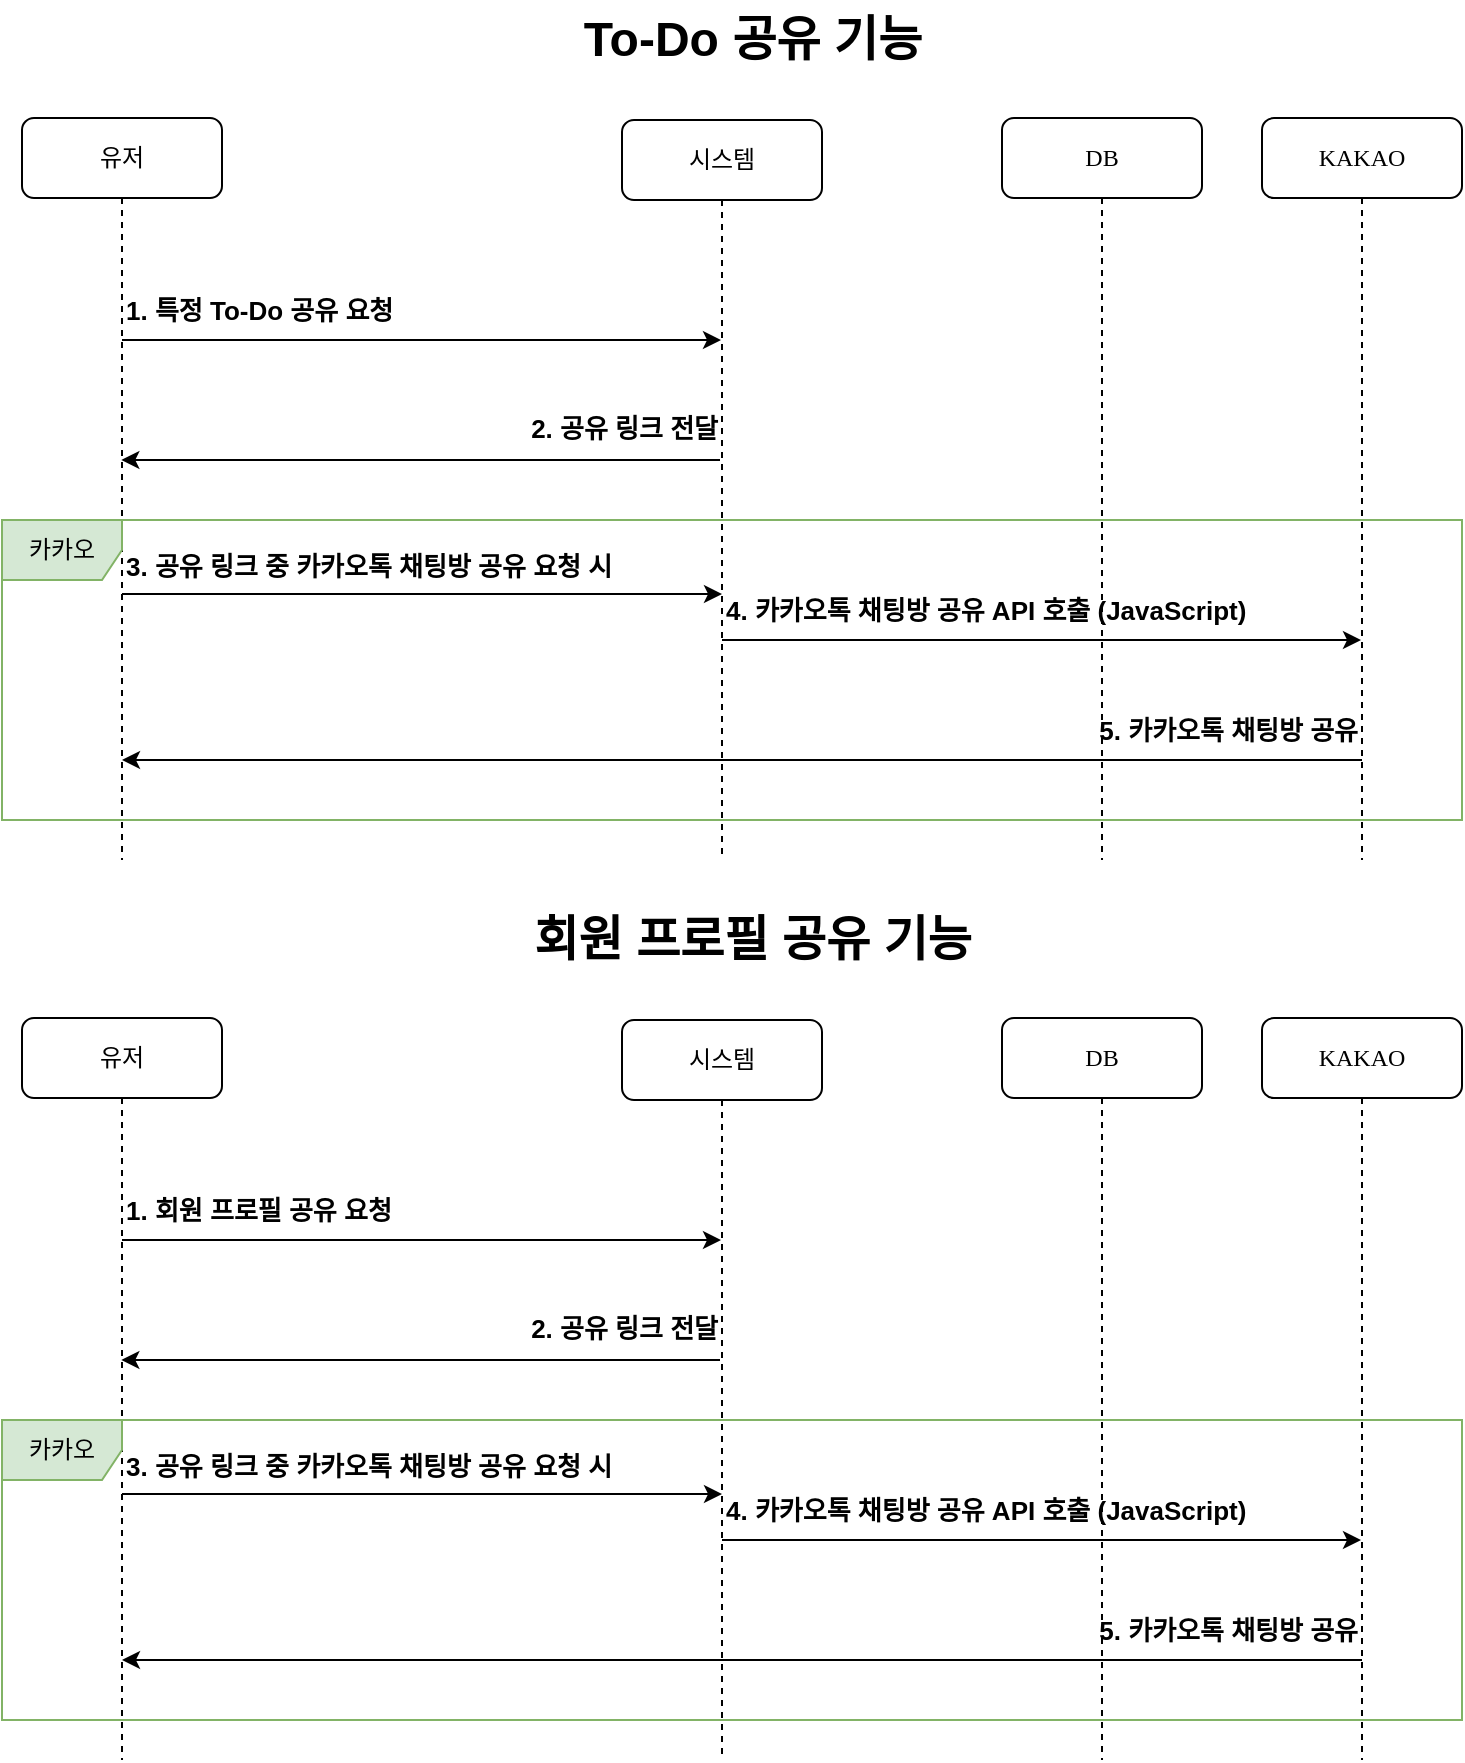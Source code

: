 <mxfile version="20.8.5" type="github">
  <diagram name="페이지-1" id="haRRuPQRFmIkM6pqHxqU">
    <mxGraphModel dx="1194" dy="798" grid="1" gridSize="10" guides="1" tooltips="1" connect="1" arrows="1" fold="1" page="1" pageScale="1" pageWidth="827" pageHeight="1169" math="0" shadow="0">
      <root>
        <mxCell id="0" />
        <mxCell id="1" parent="0" />
        <mxCell id="NF6D4BPZhElnnvevkt6z-1" value="To-Do 공유 기능" style="text;strokeColor=none;fillColor=none;html=1;fontSize=24;fontStyle=1;verticalAlign=middle;align=center;" parent="1" vertex="1">
          <mxGeometry x="374" y="50" width="100" height="40" as="geometry" />
        </mxCell>
        <mxCell id="NF6D4BPZhElnnvevkt6z-2" value="시스템" style="shape=umlLifeline;perimeter=lifelinePerimeter;whiteSpace=wrap;html=1;container=1;collapsible=0;recursiveResize=0;outlineConnect=0;rounded=1;shadow=0;comic=0;labelBackgroundColor=none;strokeWidth=1;fontFamily=Verdana;fontSize=12;align=center;" parent="1" vertex="1">
          <mxGeometry x="359" y="110" width="100" height="370" as="geometry" />
        </mxCell>
        <mxCell id="NF6D4BPZhElnnvevkt6z-22" value="" style="endArrow=classic;html=1;rounded=0;" parent="NF6D4BPZhElnnvevkt6z-2" edge="1">
          <mxGeometry width="50" height="50" relative="1" as="geometry">
            <mxPoint x="49" y="170" as="sourcePoint" />
            <mxPoint x="-250.333" y="170.0" as="targetPoint" />
          </mxGeometry>
        </mxCell>
        <mxCell id="NF6D4BPZhElnnvevkt6z-4" value="DB" style="shape=umlLifeline;perimeter=lifelinePerimeter;whiteSpace=wrap;html=1;container=1;collapsible=0;recursiveResize=0;outlineConnect=0;rounded=1;shadow=0;comic=0;labelBackgroundColor=none;strokeWidth=1;fontFamily=Verdana;fontSize=12;align=center;" parent="1" vertex="1">
          <mxGeometry x="549" y="109" width="100" height="371" as="geometry" />
        </mxCell>
        <mxCell id="NF6D4BPZhElnnvevkt6z-7" value="유저" style="shape=umlLifeline;perimeter=lifelinePerimeter;whiteSpace=wrap;html=1;container=1;collapsible=0;recursiveResize=0;outlineConnect=0;rounded=1;shadow=0;comic=0;labelBackgroundColor=none;strokeWidth=1;fontFamily=Verdana;fontSize=12;align=center;" parent="1" vertex="1">
          <mxGeometry x="59" y="109" width="100" height="371" as="geometry" />
        </mxCell>
        <mxCell id="NF6D4BPZhElnnvevkt6z-15" value="" style="endArrow=classic;html=1;rounded=0;" parent="NF6D4BPZhElnnvevkt6z-7" target="NF6D4BPZhElnnvevkt6z-2" edge="1">
          <mxGeometry width="50" height="50" relative="1" as="geometry">
            <mxPoint x="50" y="111" as="sourcePoint" />
            <mxPoint x="90" y="111" as="targetPoint" />
          </mxGeometry>
        </mxCell>
        <mxCell id="NF6D4BPZhElnnvevkt6z-14" value="KAKAO" style="shape=umlLifeline;perimeter=lifelinePerimeter;whiteSpace=wrap;html=1;container=1;collapsible=0;recursiveResize=0;outlineConnect=0;rounded=1;shadow=0;comic=0;labelBackgroundColor=none;strokeWidth=1;fontFamily=Verdana;fontSize=12;align=center;" parent="1" vertex="1">
          <mxGeometry x="679" y="109" width="100" height="371" as="geometry" />
        </mxCell>
        <mxCell id="NF6D4BPZhElnnvevkt6z-29" value="" style="endArrow=classic;html=1;rounded=0;" parent="NF6D4BPZhElnnvevkt6z-14" target="NF6D4BPZhElnnvevkt6z-7" edge="1">
          <mxGeometry width="50" height="50" relative="1" as="geometry">
            <mxPoint x="50" y="321" as="sourcePoint" />
            <mxPoint x="-50" y="321" as="targetPoint" />
          </mxGeometry>
        </mxCell>
        <mxCell id="NF6D4BPZhElnnvevkt6z-30" value="5. 카카오톡 채팅방 공유" style="text;html=1;strokeColor=none;fillColor=none;align=right;verticalAlign=middle;whiteSpace=wrap;rounded=0;fontSize=13;fontStyle=1" parent="NF6D4BPZhElnnvevkt6z-14" vertex="1">
          <mxGeometry x="-190" y="291" width="240" height="30" as="geometry" />
        </mxCell>
        <mxCell id="NF6D4BPZhElnnvevkt6z-16" value="1. 특정 To-Do 공유 요청" style="text;html=1;strokeColor=none;fillColor=none;align=left;verticalAlign=middle;whiteSpace=wrap;rounded=0;fontSize=13;fontStyle=1" parent="1" vertex="1">
          <mxGeometry x="109" y="190" width="150" height="30" as="geometry" />
        </mxCell>
        <mxCell id="NF6D4BPZhElnnvevkt6z-23" value="2. 공유 링크 전달" style="text;html=1;strokeColor=none;fillColor=none;align=right;verticalAlign=middle;whiteSpace=wrap;rounded=0;fontSize=13;fontStyle=1" parent="1" vertex="1">
          <mxGeometry x="169" y="249" width="240" height="30" as="geometry" />
        </mxCell>
        <mxCell id="NF6D4BPZhElnnvevkt6z-24" value="" style="endArrow=classic;html=1;rounded=0;" parent="1" edge="1">
          <mxGeometry width="50" height="50" relative="1" as="geometry">
            <mxPoint x="109" y="347" as="sourcePoint" />
            <mxPoint x="409" y="347" as="targetPoint" />
          </mxGeometry>
        </mxCell>
        <mxCell id="NF6D4BPZhElnnvevkt6z-25" value="3. 공유 링크 중 카카오톡 채팅방 공유 요청 시" style="text;html=1;strokeColor=none;fillColor=none;align=left;verticalAlign=middle;whiteSpace=wrap;rounded=0;fontSize=13;fontStyle=1" parent="1" vertex="1">
          <mxGeometry x="109" y="318" width="270" height="30" as="geometry" />
        </mxCell>
        <mxCell id="NF6D4BPZhElnnvevkt6z-26" value="" style="endArrow=classic;html=1;rounded=0;" parent="1" target="NF6D4BPZhElnnvevkt6z-14" edge="1">
          <mxGeometry width="50" height="50" relative="1" as="geometry">
            <mxPoint x="409" y="370" as="sourcePoint" />
            <mxPoint x="509" y="370" as="targetPoint" />
          </mxGeometry>
        </mxCell>
        <mxCell id="NF6D4BPZhElnnvevkt6z-28" value="4. 카카오톡 채팅방 공유 API 호출 (JavaScript)" style="text;html=1;strokeColor=none;fillColor=none;align=left;verticalAlign=middle;whiteSpace=wrap;rounded=0;fontSize=13;fontStyle=1" parent="1" vertex="1">
          <mxGeometry x="409" y="340" width="290" height="30" as="geometry" />
        </mxCell>
        <mxCell id="NF6D4BPZhElnnvevkt6z-31" value="카카오" style="shape=umlFrame;whiteSpace=wrap;html=1;pointerEvents=0;fillColor=#d5e8d4;strokeColor=#82b366;" parent="1" vertex="1">
          <mxGeometry x="49" y="310" width="730" height="150" as="geometry" />
        </mxCell>
        <mxCell id="NF6D4BPZhElnnvevkt6z-32" value="회원 프로필 공유 기능" style="text;strokeColor=none;fillColor=none;html=1;fontSize=24;fontStyle=1;verticalAlign=middle;align=center;" parent="1" vertex="1">
          <mxGeometry x="374" y="500" width="100" height="40" as="geometry" />
        </mxCell>
        <mxCell id="NF6D4BPZhElnnvevkt6z-33" value="시스템" style="shape=umlLifeline;perimeter=lifelinePerimeter;whiteSpace=wrap;html=1;container=1;collapsible=0;recursiveResize=0;outlineConnect=0;rounded=1;shadow=0;comic=0;labelBackgroundColor=none;strokeWidth=1;fontFamily=Verdana;fontSize=12;align=center;" parent="1" vertex="1">
          <mxGeometry x="359" y="560" width="100" height="370" as="geometry" />
        </mxCell>
        <mxCell id="NF6D4BPZhElnnvevkt6z-34" value="" style="endArrow=classic;html=1;rounded=0;" parent="NF6D4BPZhElnnvevkt6z-33" edge="1">
          <mxGeometry width="50" height="50" relative="1" as="geometry">
            <mxPoint x="49" y="170" as="sourcePoint" />
            <mxPoint x="-250.333" y="170.0" as="targetPoint" />
          </mxGeometry>
        </mxCell>
        <mxCell id="NF6D4BPZhElnnvevkt6z-35" value="DB" style="shape=umlLifeline;perimeter=lifelinePerimeter;whiteSpace=wrap;html=1;container=1;collapsible=0;recursiveResize=0;outlineConnect=0;rounded=1;shadow=0;comic=0;labelBackgroundColor=none;strokeWidth=1;fontFamily=Verdana;fontSize=12;align=center;" parent="1" vertex="1">
          <mxGeometry x="549" y="559" width="100" height="371" as="geometry" />
        </mxCell>
        <mxCell id="NF6D4BPZhElnnvevkt6z-36" value="유저" style="shape=umlLifeline;perimeter=lifelinePerimeter;whiteSpace=wrap;html=1;container=1;collapsible=0;recursiveResize=0;outlineConnect=0;rounded=1;shadow=0;comic=0;labelBackgroundColor=none;strokeWidth=1;fontFamily=Verdana;fontSize=12;align=center;" parent="1" vertex="1">
          <mxGeometry x="59" y="559" width="100" height="371" as="geometry" />
        </mxCell>
        <mxCell id="NF6D4BPZhElnnvevkt6z-37" value="" style="endArrow=classic;html=1;rounded=0;" parent="NF6D4BPZhElnnvevkt6z-36" target="NF6D4BPZhElnnvevkt6z-33" edge="1">
          <mxGeometry width="50" height="50" relative="1" as="geometry">
            <mxPoint x="50" y="111" as="sourcePoint" />
            <mxPoint x="90" y="111" as="targetPoint" />
          </mxGeometry>
        </mxCell>
        <mxCell id="NF6D4BPZhElnnvevkt6z-38" value="KAKAO" style="shape=umlLifeline;perimeter=lifelinePerimeter;whiteSpace=wrap;html=1;container=1;collapsible=0;recursiveResize=0;outlineConnect=0;rounded=1;shadow=0;comic=0;labelBackgroundColor=none;strokeWidth=1;fontFamily=Verdana;fontSize=12;align=center;" parent="1" vertex="1">
          <mxGeometry x="679" y="559" width="100" height="371" as="geometry" />
        </mxCell>
        <mxCell id="NF6D4BPZhElnnvevkt6z-39" value="" style="endArrow=classic;html=1;rounded=0;" parent="NF6D4BPZhElnnvevkt6z-38" target="NF6D4BPZhElnnvevkt6z-36" edge="1">
          <mxGeometry width="50" height="50" relative="1" as="geometry">
            <mxPoint x="50" y="321" as="sourcePoint" />
            <mxPoint x="-50" y="321" as="targetPoint" />
          </mxGeometry>
        </mxCell>
        <mxCell id="NF6D4BPZhElnnvevkt6z-40" value="5. 카카오톡 채팅방 공유" style="text;html=1;strokeColor=none;fillColor=none;align=right;verticalAlign=middle;whiteSpace=wrap;rounded=0;fontSize=13;fontStyle=1" parent="NF6D4BPZhElnnvevkt6z-38" vertex="1">
          <mxGeometry x="-190" y="291" width="240" height="30" as="geometry" />
        </mxCell>
        <mxCell id="NF6D4BPZhElnnvevkt6z-41" value="1. 회원 프로필 공유 요청" style="text;html=1;strokeColor=none;fillColor=none;align=left;verticalAlign=middle;whiteSpace=wrap;rounded=0;fontSize=13;fontStyle=1" parent="1" vertex="1">
          <mxGeometry x="109" y="640" width="150" height="30" as="geometry" />
        </mxCell>
        <mxCell id="NF6D4BPZhElnnvevkt6z-42" value="2. 공유 링크 전달" style="text;html=1;strokeColor=none;fillColor=none;align=right;verticalAlign=middle;whiteSpace=wrap;rounded=0;fontSize=13;fontStyle=1" parent="1" vertex="1">
          <mxGeometry x="169" y="699" width="240" height="30" as="geometry" />
        </mxCell>
        <mxCell id="NF6D4BPZhElnnvevkt6z-43" value="" style="endArrow=classic;html=1;rounded=0;" parent="1" edge="1">
          <mxGeometry width="50" height="50" relative="1" as="geometry">
            <mxPoint x="109" y="797" as="sourcePoint" />
            <mxPoint x="409" y="797" as="targetPoint" />
          </mxGeometry>
        </mxCell>
        <mxCell id="NF6D4BPZhElnnvevkt6z-44" value="3. 공유 링크 중 카카오톡 채팅방 공유 요청 시" style="text;html=1;strokeColor=none;fillColor=none;align=left;verticalAlign=middle;whiteSpace=wrap;rounded=0;fontSize=13;fontStyle=1" parent="1" vertex="1">
          <mxGeometry x="109" y="768" width="270" height="30" as="geometry" />
        </mxCell>
        <mxCell id="NF6D4BPZhElnnvevkt6z-45" value="" style="endArrow=classic;html=1;rounded=0;" parent="1" target="NF6D4BPZhElnnvevkt6z-38" edge="1">
          <mxGeometry width="50" height="50" relative="1" as="geometry">
            <mxPoint x="409" y="820" as="sourcePoint" />
            <mxPoint x="509" y="820" as="targetPoint" />
          </mxGeometry>
        </mxCell>
        <mxCell id="NF6D4BPZhElnnvevkt6z-46" value="4. 카카오톡 채팅방 공유 API 호출 (JavaScript)" style="text;html=1;strokeColor=none;fillColor=none;align=left;verticalAlign=middle;whiteSpace=wrap;rounded=0;fontSize=13;fontStyle=1" parent="1" vertex="1">
          <mxGeometry x="409" y="790" width="290" height="30" as="geometry" />
        </mxCell>
        <mxCell id="NF6D4BPZhElnnvevkt6z-47" value="카카오" style="shape=umlFrame;whiteSpace=wrap;html=1;pointerEvents=0;fillColor=#d5e8d4;strokeColor=#82b366;" parent="1" vertex="1">
          <mxGeometry x="49" y="760" width="730" height="150" as="geometry" />
        </mxCell>
      </root>
    </mxGraphModel>
  </diagram>
</mxfile>
